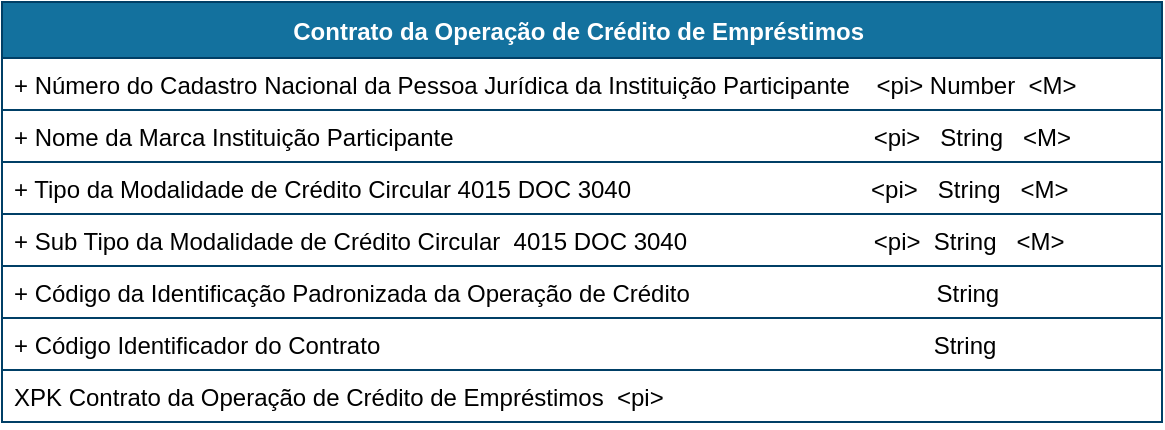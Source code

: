 <mxfile version="14.4.7" type="device"><diagram id="R2lEEEUBdFMjLlhIrx00" name="List_Loans"><mxGraphModel dx="7100" dy="4789" grid="1" gridSize="10" guides="1" tooltips="1" connect="1" arrows="1" fold="1" page="1" pageScale="1" pageWidth="1169" pageHeight="827" math="0" shadow="0" extFonts="Permanent Marker^https://fonts.googleapis.com/css?family=Permanent+Marker"><root><mxCell id="0"/><mxCell id="1" parent="0"/><mxCell id="CPSjGB0DB3ECEPRRZfq--1" value="Contrato da Operação de Crédito de Empréstimos " style="swimlane;fontStyle=1;childLayout=stackLayout;horizontal=1;startSize=28;horizontalStack=0;resizeParent=1;resizeParentMax=0;resizeLast=0;collapsible=1;marginBottom=0;rounded=0;shadow=0;comic=0;sketch=0;align=center;html=0;autosize=1;fillColor=#13719E;strokeColor=#003F66;fontColor=#FFFFFF;" parent="1" vertex="1"><mxGeometry x="-5800" y="-4090" width="580" height="210" as="geometry"/></mxCell><mxCell id="1frk2-0rM411VZrfqJKu-3" value="+ Número do Cadastro Nacional da Pessoa Jurídica da Instituição Participante    &lt;pi&gt; Number  &lt;M&gt;  " style="text;fillColor=none;align=left;verticalAlign=top;spacingLeft=4;spacingRight=4;overflow=hidden;rotatable=0;points=[[0,0.5],[1,0.5]];portConstraint=eastwest;strokeColor=#003F66;" parent="CPSjGB0DB3ECEPRRZfq--1" vertex="1"><mxGeometry y="28" width="580" height="26" as="geometry"/></mxCell><mxCell id="1frk2-0rM411VZrfqJKu-2" value="+ Nome da Marca Instituição Participante                                                               &lt;pi&gt;   String   &lt;M&gt;    " style="text;fillColor=none;align=left;verticalAlign=top;spacingLeft=4;spacingRight=4;overflow=hidden;rotatable=0;points=[[0,0.5],[1,0.5]];portConstraint=eastwest;strokeColor=#003F66;" parent="CPSjGB0DB3ECEPRRZfq--1" vertex="1"><mxGeometry y="54" width="580" height="26" as="geometry"/></mxCell><mxCell id="CPSjGB0DB3ECEPRRZfq--5" value="+ Tipo da Modalidade de Crédito Circular 4015 DOC 3040                                    &lt;pi&gt;   String   &lt;M&gt; " style="text;fillColor=none;align=left;verticalAlign=top;spacingLeft=4;spacingRight=4;overflow=hidden;rotatable=0;points=[[0,0.5],[1,0.5]];portConstraint=eastwest;strokeColor=#003F66;" parent="CPSjGB0DB3ECEPRRZfq--1" vertex="1"><mxGeometry y="80" width="580" height="26" as="geometry"/></mxCell><mxCell id="CPSjGB0DB3ECEPRRZfq--6" value="+ Sub Tipo da Modalidade de Crédito Circular  4015 DOC 3040                            &lt;pi&gt;  String   &lt;M&gt; " style="text;fillColor=none;align=left;verticalAlign=top;spacingLeft=4;spacingRight=4;overflow=hidden;rotatable=0;points=[[0,0.5],[1,0.5]];portConstraint=eastwest;strokeColor=#003F66;" parent="CPSjGB0DB3ECEPRRZfq--1" vertex="1"><mxGeometry y="106" width="580" height="26" as="geometry"/></mxCell><mxCell id="CPSjGB0DB3ECEPRRZfq--3" value="+ Código da Identificação Padronizada da Operação de Crédito                                     String      " style="text;fillColor=none;align=left;verticalAlign=top;spacingLeft=4;spacingRight=4;overflow=hidden;rotatable=0;points=[[0,0.5],[1,0.5]];portConstraint=eastwest;strokeColor=#003F66;" parent="CPSjGB0DB3ECEPRRZfq--1" vertex="1"><mxGeometry y="132" width="580" height="26" as="geometry"/></mxCell><mxCell id="CPSjGB0DB3ECEPRRZfq--2" value="+ Código Identificador do Contrato                                                                                   String  " style="text;fillColor=none;align=left;verticalAlign=top;spacingLeft=4;spacingRight=4;overflow=hidden;rotatable=0;points=[[0,0.5],[1,0.5]];portConstraint=eastwest;strokeColor=#003F66;" parent="CPSjGB0DB3ECEPRRZfq--1" vertex="1"><mxGeometry y="158" width="580" height="26" as="geometry"/></mxCell><mxCell id="CPSjGB0DB3ECEPRRZfq--19" value="XPK Contrato da Operação de Crédito de Empréstimos  &lt;pi&gt;" style="text;fillColor=none;align=left;verticalAlign=top;spacingLeft=4;spacingRight=4;overflow=hidden;rotatable=0;points=[[0,0.5],[1,0.5]];portConstraint=eastwest;strokeColor=#003F66;" parent="CPSjGB0DB3ECEPRRZfq--1" vertex="1"><mxGeometry y="184" width="580" height="26" as="geometry"/></mxCell></root></mxGraphModel></diagram></mxfile>